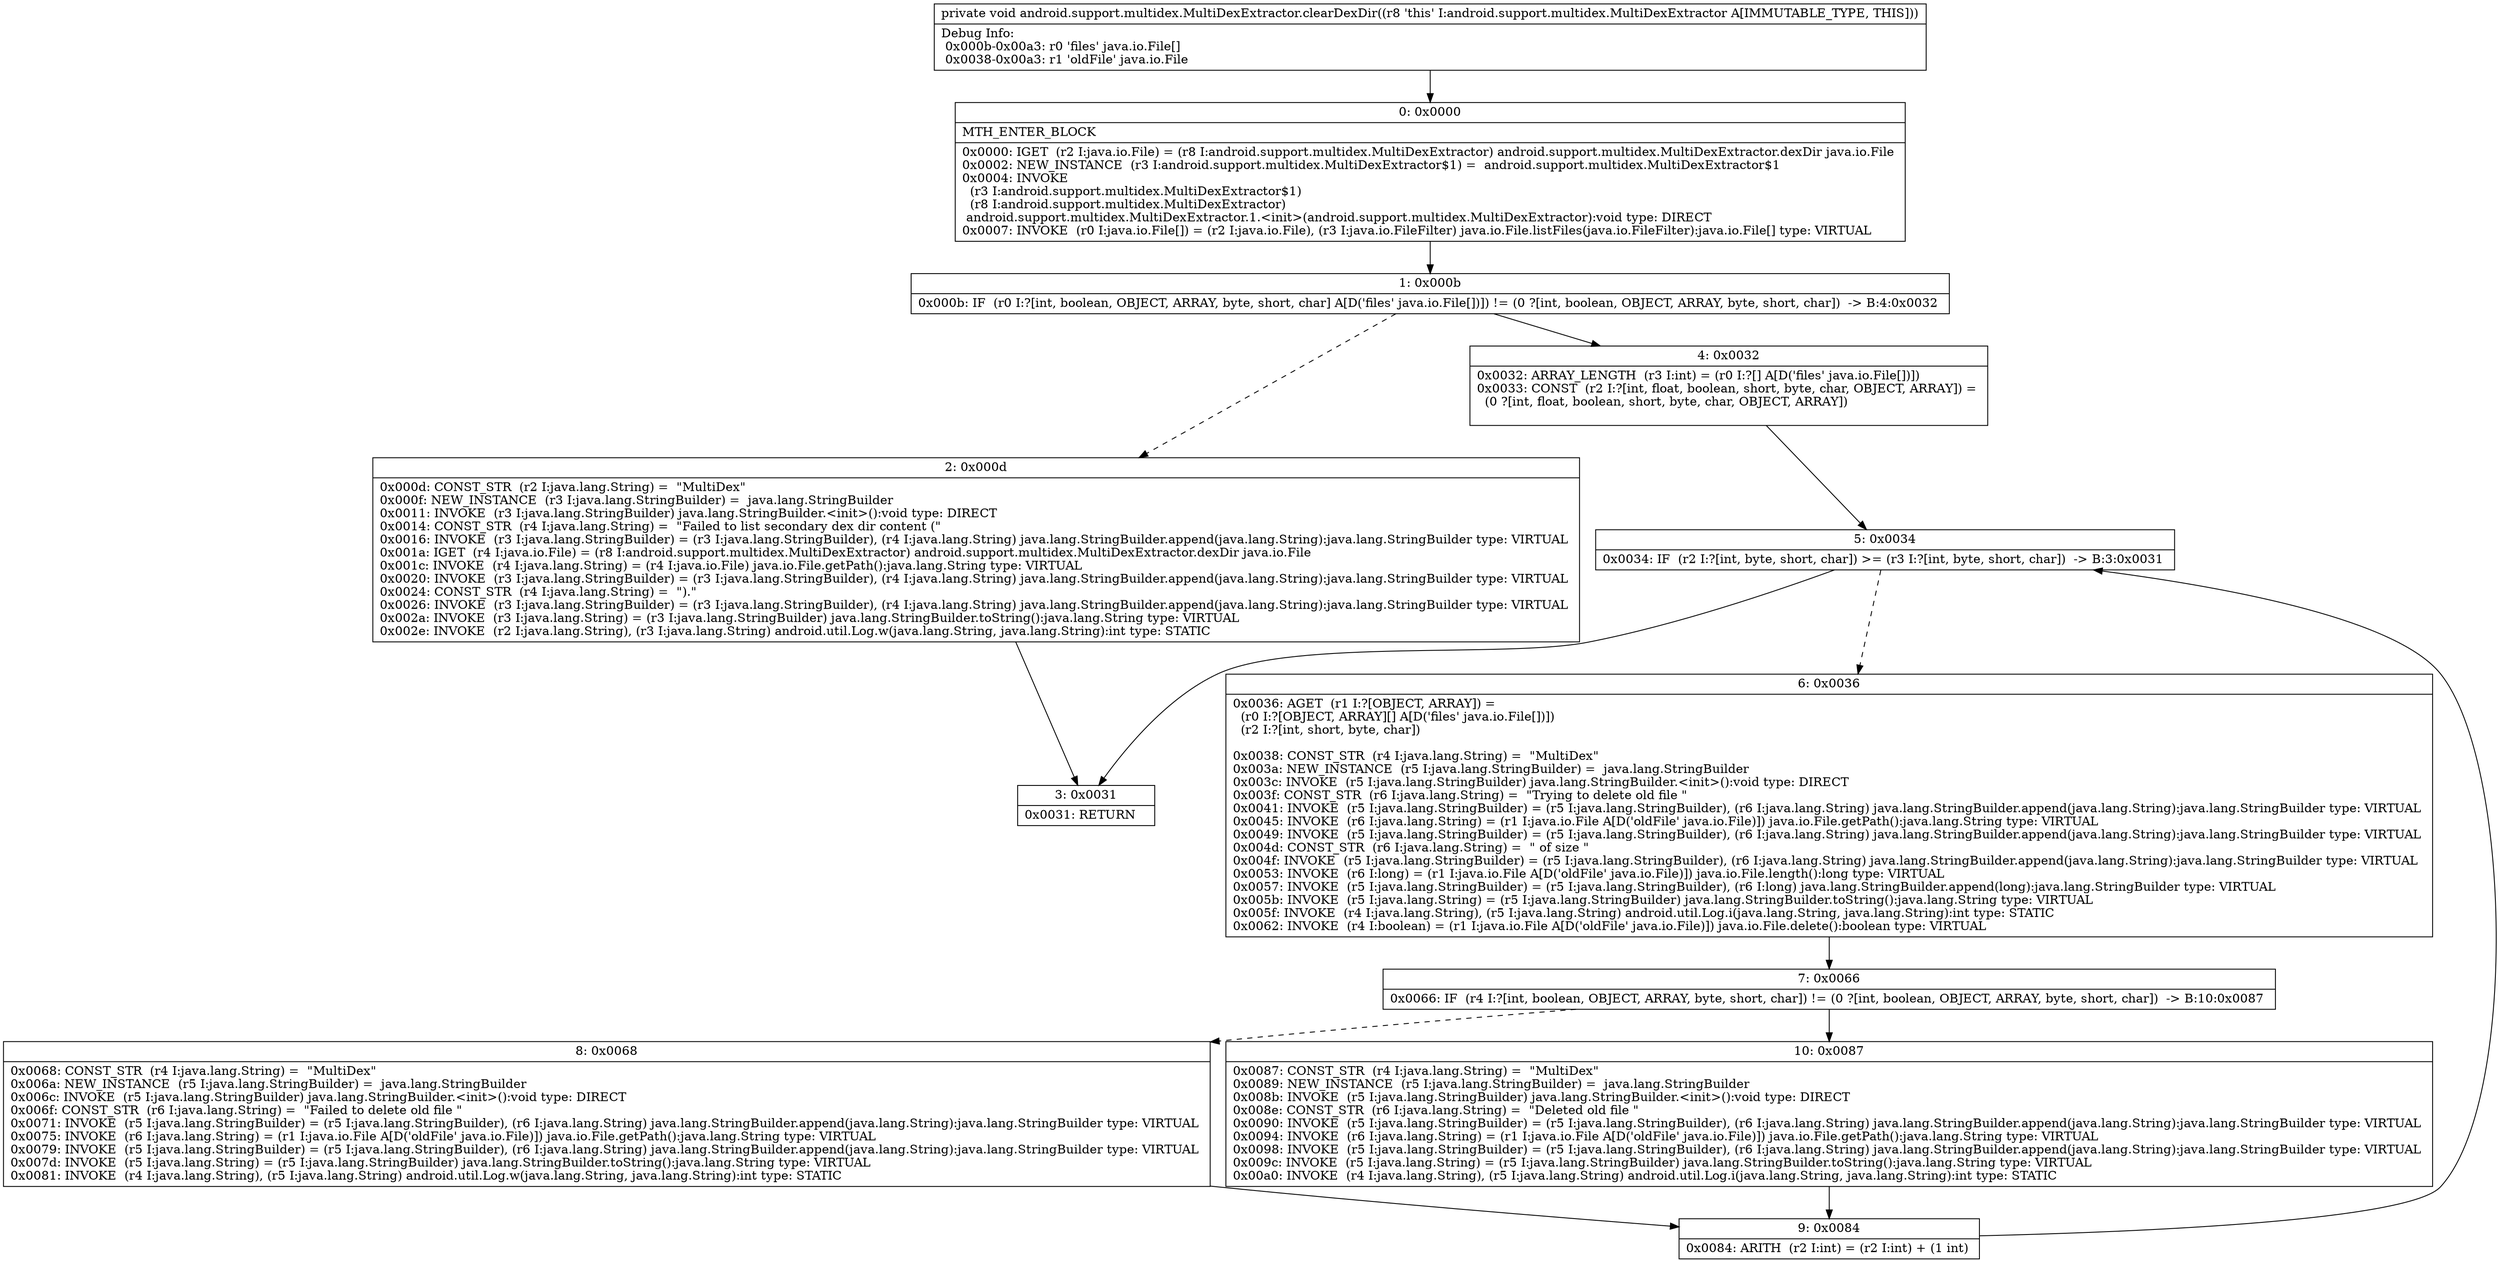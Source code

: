digraph "CFG forandroid.support.multidex.MultiDexExtractor.clearDexDir()V" {
Node_0 [shape=record,label="{0\:\ 0x0000|MTH_ENTER_BLOCK\l|0x0000: IGET  (r2 I:java.io.File) = (r8 I:android.support.multidex.MultiDexExtractor) android.support.multidex.MultiDexExtractor.dexDir java.io.File \l0x0002: NEW_INSTANCE  (r3 I:android.support.multidex.MultiDexExtractor$1) =  android.support.multidex.MultiDexExtractor$1 \l0x0004: INVOKE  \l  (r3 I:android.support.multidex.MultiDexExtractor$1)\l  (r8 I:android.support.multidex.MultiDexExtractor)\l android.support.multidex.MultiDexExtractor.1.\<init\>(android.support.multidex.MultiDexExtractor):void type: DIRECT \l0x0007: INVOKE  (r0 I:java.io.File[]) = (r2 I:java.io.File), (r3 I:java.io.FileFilter) java.io.File.listFiles(java.io.FileFilter):java.io.File[] type: VIRTUAL \l}"];
Node_1 [shape=record,label="{1\:\ 0x000b|0x000b: IF  (r0 I:?[int, boolean, OBJECT, ARRAY, byte, short, char] A[D('files' java.io.File[])]) != (0 ?[int, boolean, OBJECT, ARRAY, byte, short, char])  \-\> B:4:0x0032 \l}"];
Node_2 [shape=record,label="{2\:\ 0x000d|0x000d: CONST_STR  (r2 I:java.lang.String) =  \"MultiDex\" \l0x000f: NEW_INSTANCE  (r3 I:java.lang.StringBuilder) =  java.lang.StringBuilder \l0x0011: INVOKE  (r3 I:java.lang.StringBuilder) java.lang.StringBuilder.\<init\>():void type: DIRECT \l0x0014: CONST_STR  (r4 I:java.lang.String) =  \"Failed to list secondary dex dir content (\" \l0x0016: INVOKE  (r3 I:java.lang.StringBuilder) = (r3 I:java.lang.StringBuilder), (r4 I:java.lang.String) java.lang.StringBuilder.append(java.lang.String):java.lang.StringBuilder type: VIRTUAL \l0x001a: IGET  (r4 I:java.io.File) = (r8 I:android.support.multidex.MultiDexExtractor) android.support.multidex.MultiDexExtractor.dexDir java.io.File \l0x001c: INVOKE  (r4 I:java.lang.String) = (r4 I:java.io.File) java.io.File.getPath():java.lang.String type: VIRTUAL \l0x0020: INVOKE  (r3 I:java.lang.StringBuilder) = (r3 I:java.lang.StringBuilder), (r4 I:java.lang.String) java.lang.StringBuilder.append(java.lang.String):java.lang.StringBuilder type: VIRTUAL \l0x0024: CONST_STR  (r4 I:java.lang.String) =  \").\" \l0x0026: INVOKE  (r3 I:java.lang.StringBuilder) = (r3 I:java.lang.StringBuilder), (r4 I:java.lang.String) java.lang.StringBuilder.append(java.lang.String):java.lang.StringBuilder type: VIRTUAL \l0x002a: INVOKE  (r3 I:java.lang.String) = (r3 I:java.lang.StringBuilder) java.lang.StringBuilder.toString():java.lang.String type: VIRTUAL \l0x002e: INVOKE  (r2 I:java.lang.String), (r3 I:java.lang.String) android.util.Log.w(java.lang.String, java.lang.String):int type: STATIC \l}"];
Node_3 [shape=record,label="{3\:\ 0x0031|0x0031: RETURN   \l}"];
Node_4 [shape=record,label="{4\:\ 0x0032|0x0032: ARRAY_LENGTH  (r3 I:int) = (r0 I:?[] A[D('files' java.io.File[])]) \l0x0033: CONST  (r2 I:?[int, float, boolean, short, byte, char, OBJECT, ARRAY]) = \l  (0 ?[int, float, boolean, short, byte, char, OBJECT, ARRAY])\l \l}"];
Node_5 [shape=record,label="{5\:\ 0x0034|0x0034: IF  (r2 I:?[int, byte, short, char]) \>= (r3 I:?[int, byte, short, char])  \-\> B:3:0x0031 \l}"];
Node_6 [shape=record,label="{6\:\ 0x0036|0x0036: AGET  (r1 I:?[OBJECT, ARRAY]) = \l  (r0 I:?[OBJECT, ARRAY][] A[D('files' java.io.File[])])\l  (r2 I:?[int, short, byte, char])\l \l0x0038: CONST_STR  (r4 I:java.lang.String) =  \"MultiDex\" \l0x003a: NEW_INSTANCE  (r5 I:java.lang.StringBuilder) =  java.lang.StringBuilder \l0x003c: INVOKE  (r5 I:java.lang.StringBuilder) java.lang.StringBuilder.\<init\>():void type: DIRECT \l0x003f: CONST_STR  (r6 I:java.lang.String) =  \"Trying to delete old file \" \l0x0041: INVOKE  (r5 I:java.lang.StringBuilder) = (r5 I:java.lang.StringBuilder), (r6 I:java.lang.String) java.lang.StringBuilder.append(java.lang.String):java.lang.StringBuilder type: VIRTUAL \l0x0045: INVOKE  (r6 I:java.lang.String) = (r1 I:java.io.File A[D('oldFile' java.io.File)]) java.io.File.getPath():java.lang.String type: VIRTUAL \l0x0049: INVOKE  (r5 I:java.lang.StringBuilder) = (r5 I:java.lang.StringBuilder), (r6 I:java.lang.String) java.lang.StringBuilder.append(java.lang.String):java.lang.StringBuilder type: VIRTUAL \l0x004d: CONST_STR  (r6 I:java.lang.String) =  \" of size \" \l0x004f: INVOKE  (r5 I:java.lang.StringBuilder) = (r5 I:java.lang.StringBuilder), (r6 I:java.lang.String) java.lang.StringBuilder.append(java.lang.String):java.lang.StringBuilder type: VIRTUAL \l0x0053: INVOKE  (r6 I:long) = (r1 I:java.io.File A[D('oldFile' java.io.File)]) java.io.File.length():long type: VIRTUAL \l0x0057: INVOKE  (r5 I:java.lang.StringBuilder) = (r5 I:java.lang.StringBuilder), (r6 I:long) java.lang.StringBuilder.append(long):java.lang.StringBuilder type: VIRTUAL \l0x005b: INVOKE  (r5 I:java.lang.String) = (r5 I:java.lang.StringBuilder) java.lang.StringBuilder.toString():java.lang.String type: VIRTUAL \l0x005f: INVOKE  (r4 I:java.lang.String), (r5 I:java.lang.String) android.util.Log.i(java.lang.String, java.lang.String):int type: STATIC \l0x0062: INVOKE  (r4 I:boolean) = (r1 I:java.io.File A[D('oldFile' java.io.File)]) java.io.File.delete():boolean type: VIRTUAL \l}"];
Node_7 [shape=record,label="{7\:\ 0x0066|0x0066: IF  (r4 I:?[int, boolean, OBJECT, ARRAY, byte, short, char]) != (0 ?[int, boolean, OBJECT, ARRAY, byte, short, char])  \-\> B:10:0x0087 \l}"];
Node_8 [shape=record,label="{8\:\ 0x0068|0x0068: CONST_STR  (r4 I:java.lang.String) =  \"MultiDex\" \l0x006a: NEW_INSTANCE  (r5 I:java.lang.StringBuilder) =  java.lang.StringBuilder \l0x006c: INVOKE  (r5 I:java.lang.StringBuilder) java.lang.StringBuilder.\<init\>():void type: DIRECT \l0x006f: CONST_STR  (r6 I:java.lang.String) =  \"Failed to delete old file \" \l0x0071: INVOKE  (r5 I:java.lang.StringBuilder) = (r5 I:java.lang.StringBuilder), (r6 I:java.lang.String) java.lang.StringBuilder.append(java.lang.String):java.lang.StringBuilder type: VIRTUAL \l0x0075: INVOKE  (r6 I:java.lang.String) = (r1 I:java.io.File A[D('oldFile' java.io.File)]) java.io.File.getPath():java.lang.String type: VIRTUAL \l0x0079: INVOKE  (r5 I:java.lang.StringBuilder) = (r5 I:java.lang.StringBuilder), (r6 I:java.lang.String) java.lang.StringBuilder.append(java.lang.String):java.lang.StringBuilder type: VIRTUAL \l0x007d: INVOKE  (r5 I:java.lang.String) = (r5 I:java.lang.StringBuilder) java.lang.StringBuilder.toString():java.lang.String type: VIRTUAL \l0x0081: INVOKE  (r4 I:java.lang.String), (r5 I:java.lang.String) android.util.Log.w(java.lang.String, java.lang.String):int type: STATIC \l}"];
Node_9 [shape=record,label="{9\:\ 0x0084|0x0084: ARITH  (r2 I:int) = (r2 I:int) + (1 int) \l}"];
Node_10 [shape=record,label="{10\:\ 0x0087|0x0087: CONST_STR  (r4 I:java.lang.String) =  \"MultiDex\" \l0x0089: NEW_INSTANCE  (r5 I:java.lang.StringBuilder) =  java.lang.StringBuilder \l0x008b: INVOKE  (r5 I:java.lang.StringBuilder) java.lang.StringBuilder.\<init\>():void type: DIRECT \l0x008e: CONST_STR  (r6 I:java.lang.String) =  \"Deleted old file \" \l0x0090: INVOKE  (r5 I:java.lang.StringBuilder) = (r5 I:java.lang.StringBuilder), (r6 I:java.lang.String) java.lang.StringBuilder.append(java.lang.String):java.lang.StringBuilder type: VIRTUAL \l0x0094: INVOKE  (r6 I:java.lang.String) = (r1 I:java.io.File A[D('oldFile' java.io.File)]) java.io.File.getPath():java.lang.String type: VIRTUAL \l0x0098: INVOKE  (r5 I:java.lang.StringBuilder) = (r5 I:java.lang.StringBuilder), (r6 I:java.lang.String) java.lang.StringBuilder.append(java.lang.String):java.lang.StringBuilder type: VIRTUAL \l0x009c: INVOKE  (r5 I:java.lang.String) = (r5 I:java.lang.StringBuilder) java.lang.StringBuilder.toString():java.lang.String type: VIRTUAL \l0x00a0: INVOKE  (r4 I:java.lang.String), (r5 I:java.lang.String) android.util.Log.i(java.lang.String, java.lang.String):int type: STATIC \l}"];
MethodNode[shape=record,label="{private void android.support.multidex.MultiDexExtractor.clearDexDir((r8 'this' I:android.support.multidex.MultiDexExtractor A[IMMUTABLE_TYPE, THIS]))  | Debug Info:\l  0x000b\-0x00a3: r0 'files' java.io.File[]\l  0x0038\-0x00a3: r1 'oldFile' java.io.File\l}"];
MethodNode -> Node_0;
Node_0 -> Node_1;
Node_1 -> Node_2[style=dashed];
Node_1 -> Node_4;
Node_2 -> Node_3;
Node_4 -> Node_5;
Node_5 -> Node_3;
Node_5 -> Node_6[style=dashed];
Node_6 -> Node_7;
Node_7 -> Node_8[style=dashed];
Node_7 -> Node_10;
Node_8 -> Node_9;
Node_9 -> Node_5;
Node_10 -> Node_9;
}

